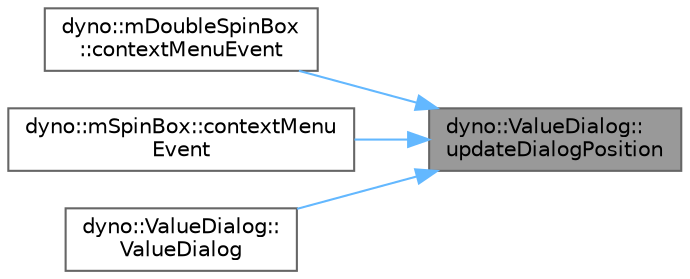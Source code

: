 digraph "dyno::ValueDialog::updateDialogPosition"
{
 // LATEX_PDF_SIZE
  bgcolor="transparent";
  edge [fontname=Helvetica,fontsize=10,labelfontname=Helvetica,labelfontsize=10];
  node [fontname=Helvetica,fontsize=10,shape=box,height=0.2,width=0.4];
  rankdir="RL";
  Node1 [id="Node000001",label="dyno::ValueDialog::\lupdateDialogPosition",height=0.2,width=0.4,color="gray40", fillcolor="grey60", style="filled", fontcolor="black",tooltip=" "];
  Node1 -> Node2 [id="edge1_Node000001_Node000002",dir="back",color="steelblue1",style="solid",tooltip=" "];
  Node2 [id="Node000002",label="dyno::mDoubleSpinBox\l::contextMenuEvent",height=0.2,width=0.4,color="grey40", fillcolor="white", style="filled",URL="$classdyno_1_1m_double_spin_box.html#a4a705285907654fbf40ba89d7b9bf774",tooltip=" "];
  Node1 -> Node3 [id="edge2_Node000001_Node000003",dir="back",color="steelblue1",style="solid",tooltip=" "];
  Node3 [id="Node000003",label="dyno::mSpinBox::contextMenu\lEvent",height=0.2,width=0.4,color="grey40", fillcolor="white", style="filled",URL="$classdyno_1_1m_spin_box.html#a64abf1522c83983bc0ce0990d685f01c",tooltip=" "];
  Node1 -> Node4 [id="edge3_Node000001_Node000004",dir="back",color="steelblue1",style="solid",tooltip=" "];
  Node4 [id="Node000004",label="dyno::ValueDialog::\lValueDialog",height=0.2,width=0.4,color="grey40", fillcolor="white", style="filled",URL="$classdyno_1_1_value_dialog.html#a633b78dcc55867f65ffa8282cdbd905d",tooltip=" "];
}
